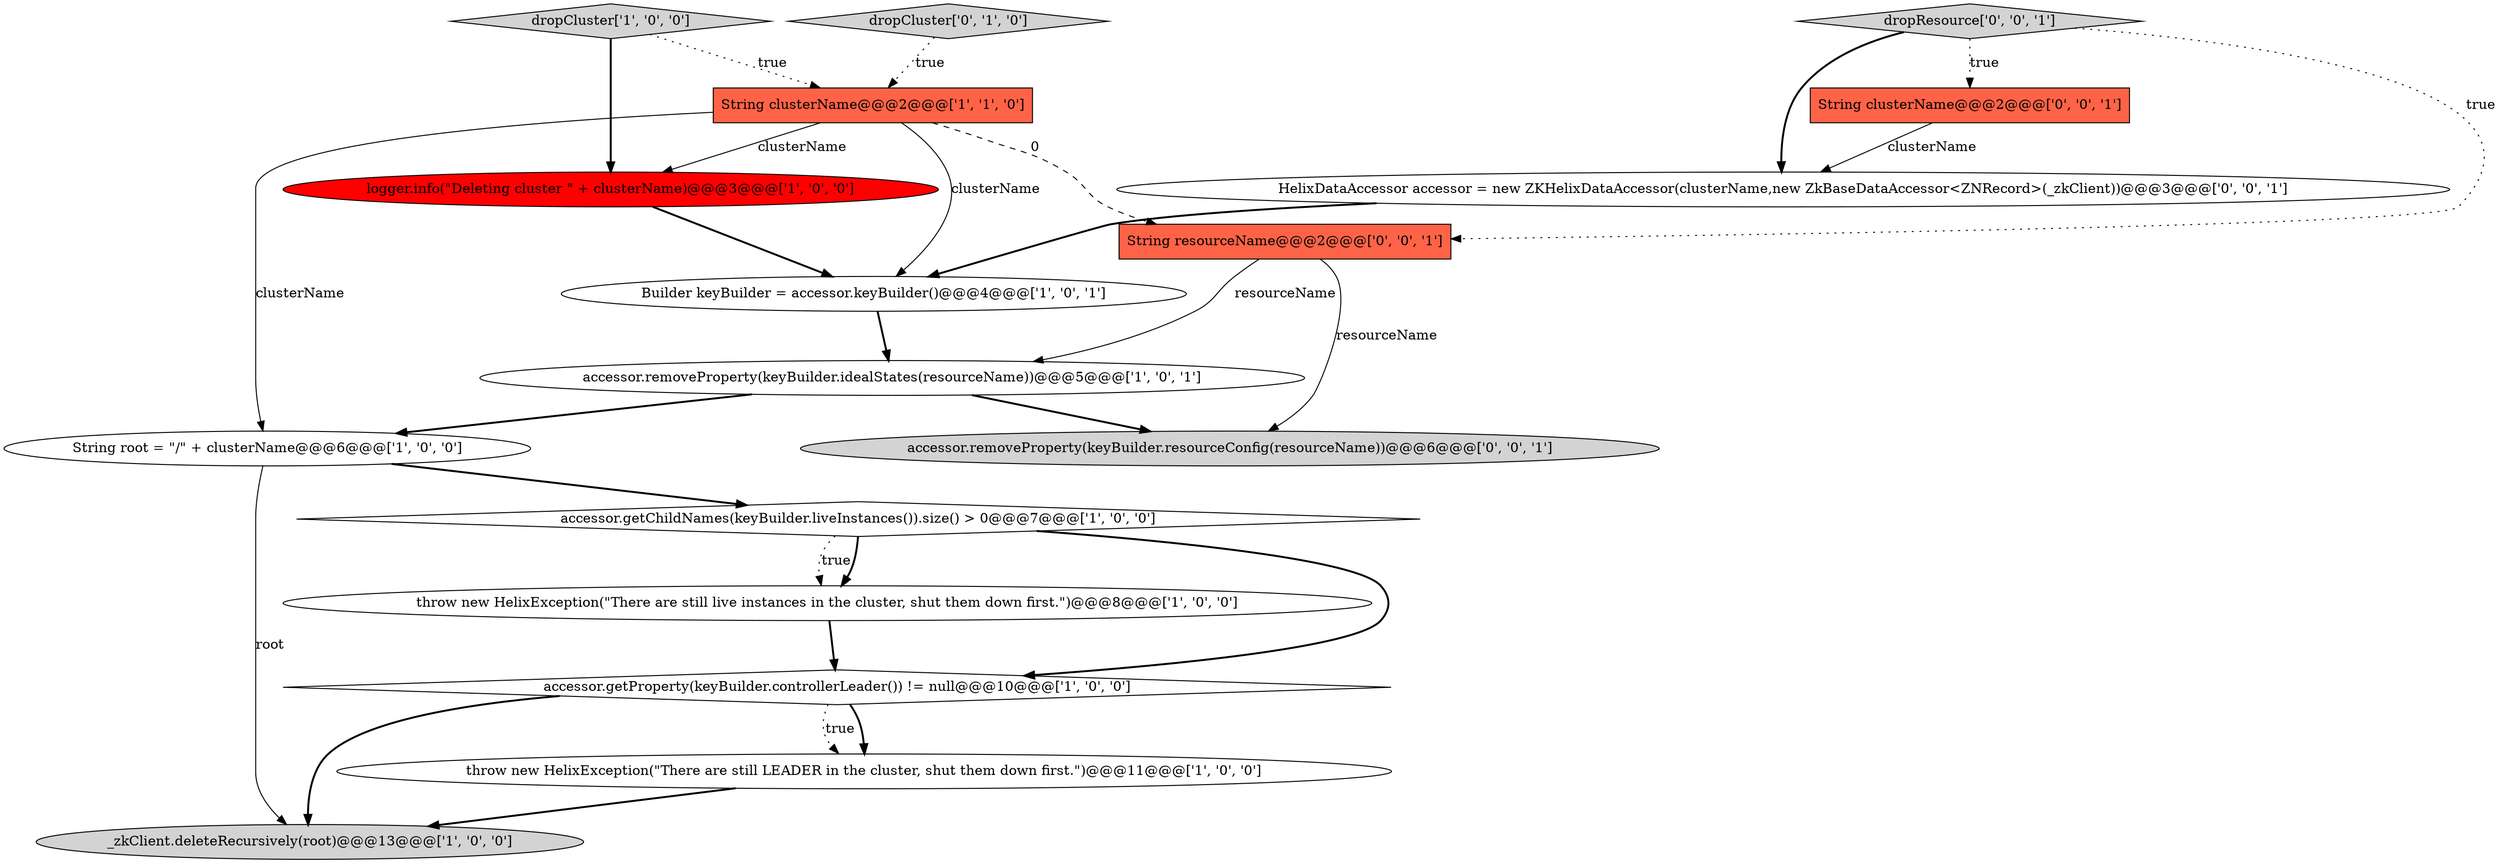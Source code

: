 digraph {
1 [style = filled, label = "String root = \"/\" + clusterName@@@6@@@['1', '0', '0']", fillcolor = white, shape = ellipse image = "AAA0AAABBB1BBB"];
2 [style = filled, label = "dropCluster['1', '0', '0']", fillcolor = lightgray, shape = diamond image = "AAA0AAABBB1BBB"];
6 [style = filled, label = "String clusterName@@@2@@@['1', '1', '0']", fillcolor = tomato, shape = box image = "AAA0AAABBB1BBB"];
4 [style = filled, label = "Builder keyBuilder = accessor.keyBuilder()@@@4@@@['1', '0', '1']", fillcolor = white, shape = ellipse image = "AAA0AAABBB1BBB"];
0 [style = filled, label = "accessor.removeProperty(keyBuilder.idealStates(resourceName))@@@5@@@['1', '0', '1']", fillcolor = white, shape = ellipse image = "AAA0AAABBB1BBB"];
3 [style = filled, label = "logger.info(\"Deleting cluster \" + clusterName)@@@3@@@['1', '0', '0']", fillcolor = red, shape = ellipse image = "AAA1AAABBB1BBB"];
12 [style = filled, label = "dropResource['0', '0', '1']", fillcolor = lightgray, shape = diamond image = "AAA0AAABBB3BBB"];
8 [style = filled, label = "_zkClient.deleteRecursively(root)@@@13@@@['1', '0', '0']", fillcolor = lightgray, shape = ellipse image = "AAA0AAABBB1BBB"];
5 [style = filled, label = "throw new HelixException(\"There are still live instances in the cluster, shut them down first.\")@@@8@@@['1', '0', '0']", fillcolor = white, shape = ellipse image = "AAA0AAABBB1BBB"];
14 [style = filled, label = "String resourceName@@@2@@@['0', '0', '1']", fillcolor = tomato, shape = box image = "AAA0AAABBB3BBB"];
7 [style = filled, label = "accessor.getChildNames(keyBuilder.liveInstances()).size() > 0@@@7@@@['1', '0', '0']", fillcolor = white, shape = diamond image = "AAA0AAABBB1BBB"];
13 [style = filled, label = "String clusterName@@@2@@@['0', '0', '1']", fillcolor = tomato, shape = box image = "AAA0AAABBB3BBB"];
11 [style = filled, label = "dropCluster['0', '1', '0']", fillcolor = lightgray, shape = diamond image = "AAA0AAABBB2BBB"];
15 [style = filled, label = "accessor.removeProperty(keyBuilder.resourceConfig(resourceName))@@@6@@@['0', '0', '1']", fillcolor = lightgray, shape = ellipse image = "AAA0AAABBB3BBB"];
9 [style = filled, label = "accessor.getProperty(keyBuilder.controllerLeader()) != null@@@10@@@['1', '0', '0']", fillcolor = white, shape = diamond image = "AAA0AAABBB1BBB"];
16 [style = filled, label = "HelixDataAccessor accessor = new ZKHelixDataAccessor(clusterName,new ZkBaseDataAccessor<ZNRecord>(_zkClient))@@@3@@@['0', '0', '1']", fillcolor = white, shape = ellipse image = "AAA0AAABBB3BBB"];
10 [style = filled, label = "throw new HelixException(\"There are still LEADER in the cluster, shut them down first.\")@@@11@@@['1', '0', '0']", fillcolor = white, shape = ellipse image = "AAA0AAABBB1BBB"];
6->1 [style = solid, label="clusterName"];
5->9 [style = bold, label=""];
14->0 [style = solid, label="resourceName"];
2->3 [style = bold, label=""];
12->16 [style = bold, label=""];
9->10 [style = bold, label=""];
6->14 [style = dashed, label="0"];
9->8 [style = bold, label=""];
13->16 [style = solid, label="clusterName"];
3->4 [style = bold, label=""];
1->7 [style = bold, label=""];
0->15 [style = bold, label=""];
4->0 [style = bold, label=""];
7->5 [style = dotted, label="true"];
6->4 [style = solid, label="clusterName"];
1->8 [style = solid, label="root"];
7->9 [style = bold, label=""];
12->14 [style = dotted, label="true"];
7->5 [style = bold, label=""];
12->13 [style = dotted, label="true"];
10->8 [style = bold, label=""];
2->6 [style = dotted, label="true"];
11->6 [style = dotted, label="true"];
0->1 [style = bold, label=""];
16->4 [style = bold, label=""];
9->10 [style = dotted, label="true"];
6->3 [style = solid, label="clusterName"];
14->15 [style = solid, label="resourceName"];
}
